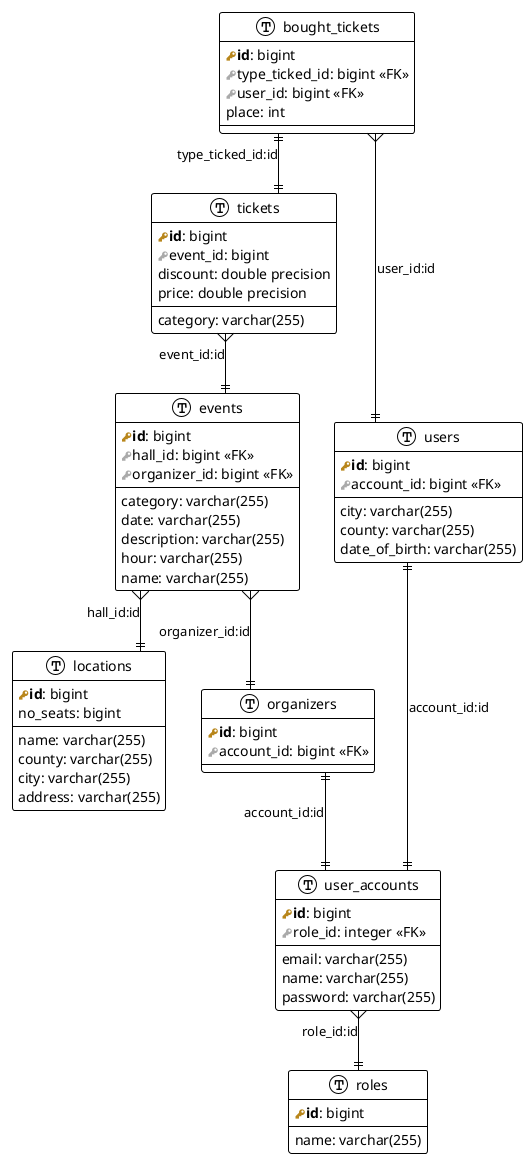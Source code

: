 @startuml
!define primary_key(x) <b><color:#b8861b><&key></color>x</b>
!define foreign_key(x)<color:#aaaaaa><&key></color>x
!define table(x) entity x << (T, white) >>

!theme plain
top to bottom direction
skinparam linetype ortho

table(bought_tickets) {
   primary_key(id): bigint
   foreign_key(type_ticked_id): bigint <<FK>>
   foreign_key(user_id): bigint <<FK>>
   place: int
}
table(events) {
   primary_key(id): bigint
   foreign_key(hall_id): bigint <<FK>>
   foreign_key(organizer_id): bigint <<FK>>
   category: varchar(255)
   date: varchar(255)
   description: varchar(255)
   hour: varchar(255)
   name: varchar(255)
}

table(locations) {
   primary_key(id): bigint
   name: varchar(255)
   county: varchar(255)
   city: varchar(255)
   address: varchar(255)
   no_seats: bigint
}
table(organizers) {
   primary_key(id): bigint
   foreign_key(account_id): bigint <<FK>>
}
table(roles) {
   primary_key(id): bigint
   name: varchar(255)
}
table(tickets) {
   primary_key(id): bigint
   foreign_key(event_id): bigint
   category: varchar(255)
   discount: double precision
   price: double precision

}
table(user_accounts) {
   primary_key(id): bigint
   foreign_key(role_id: integer) <<FK>>
   email: varchar(255)
   name: varchar(255)
   password: varchar(255)
}
table(users) {
   primary_key(id): bigint
   foreign_key(account_id): bigint <<FK>>
   city: varchar(255)
   county: varchar(255)
   date_of_birth: varchar(255)
}

bought_tickets      ||--|| tickets                   : "type_ticked_id:id"
bought_tickets      }--||  users                     : "user_id:id"
events              }--||  locations                 : "hall_id:id"
events              }--||  organizers                : "organizer_id:id"
organizers          ||--||  user_accounts            : "account_id:id"
tickets             }--||  events                    : "event_id:id"
user_accounts       }--||  roles                     : "role_id:id"
users               ||--||  user_accounts            : "account_id:id"
@enduml